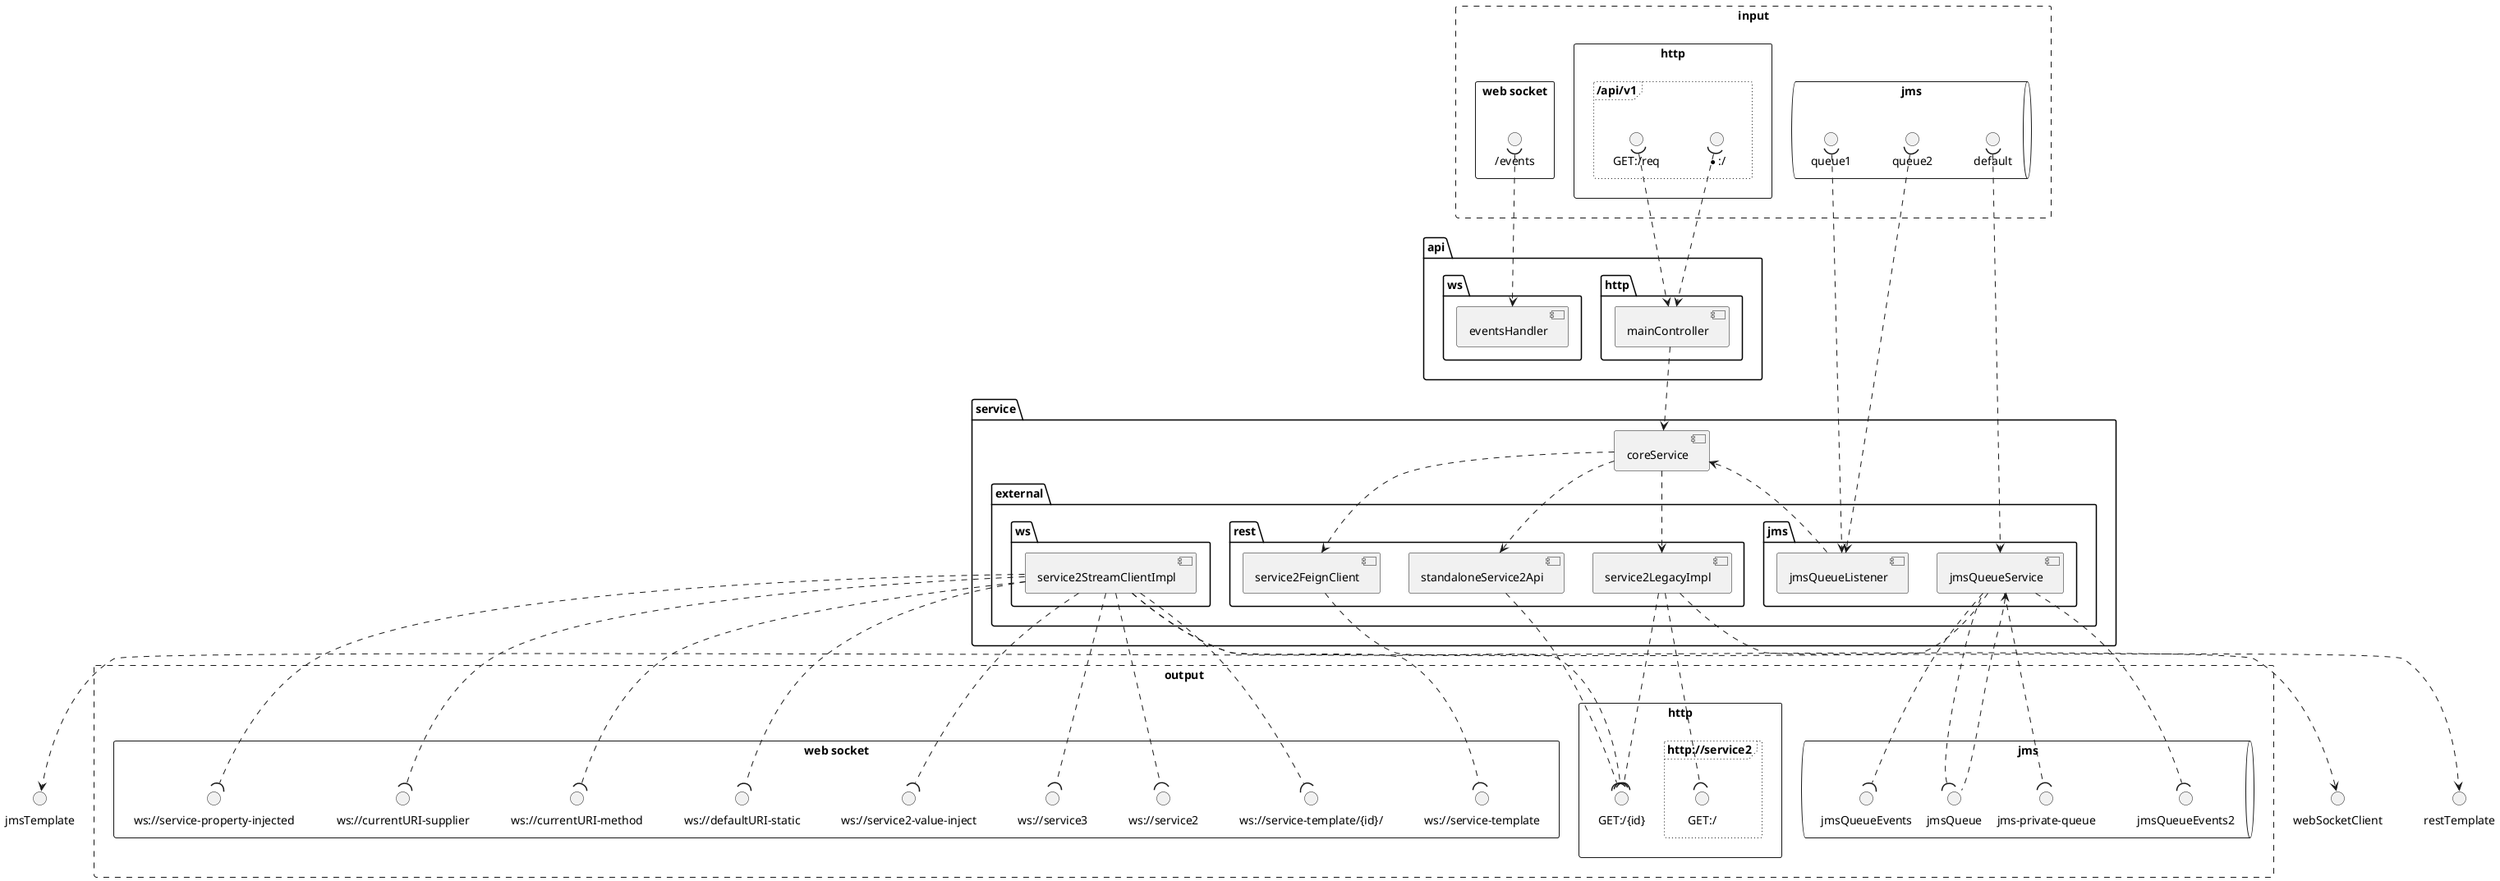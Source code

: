 @startuml
package "api" as api {
  package "http" as api.http {
    [mainController] as mainController
  }
  package "ws" as api.ws {
    [eventsHandler] as eventsHandler
  }
}
package "service" as service {
  [coreService] as coreService
  package "external" as service.external {
    package "jms" as service.external.jms {
      [jmsQueueListener] as jmsQueueListener
      [jmsQueueService] as jmsQueueService
    }
    package "rest" as service.external.rest {
      [service2LegacyImpl] as service2LegacyImpl
      [standaloneService2Api] as standaloneService2Api
      [service2FeignClient] as service2FeignClient
    }
    package "ws" as service.external.ws {
      [service2StreamClientImpl] as service2StreamClientImpl
    }
  }
}
mainController ..> coreService
coreService ..> service2FeignClient
coreService ..> service2LegacyImpl
coreService ..> standaloneService2Api
jmsQueueListener ..> coreService
jmsQueueService ..> jmsTemplate
service2LegacyImpl ..> restTemplate
service2StreamClientImpl ..> webSocketClient
rectangle "input" as input #line.dashed; {
  rectangle "http" as input.http {
    frame "/api/v1" #line.dotted; {
      interface "*:/" as in.http...
      in.http... )..> mainController
      interface "GET:/req" as in.http.GET..req
      in.http.GET..req )..> mainController
    }
  }
  rectangle "web socket" as input.websocket {
    interface "/events" as in.ws..events
    in.ws..events )..> eventsHandler
  }
  queue "jms" as input.jms {
    interface "queue1" as in.jms.queue1
    in.jms.queue1 )..> jmsQueueListener
    interface "queue2" as in.jms.queue2
    in.jms.queue2 )..> jmsQueueListener
    interface "default" as in.jms.default
    in.jms.default )..> jmsQueueService
  }
}
rectangle "output" as output #line.dashed; {
  rectangle "http" as output.http {
    interface "GET:/{id}" as out.http.GET..id
    standaloneService2Api ..( out.http.GET..id
    service2FeignClient ..( out.http.GET..id
    frame "http://service2" #line.dotted; {
      interface "GET:/" as out.http.GET..
      service2LegacyImpl ..( out.http.GET..
      service2LegacyImpl ..( out.http.GET..id
    }
  }
  rectangle "web socket" as output.websocket {
    interface "ws://service-template" as out.ws.ws...service.template
    service2StreamClientImpl ..( out.ws.ws...service.template
    interface "ws://service-template/{id}/" as out.ws.ws...service.template.id.
    service2StreamClientImpl ..( out.ws.ws...service.template.id.
    interface "ws://service2" as out.ws.ws...service2
    service2StreamClientImpl ..( out.ws.ws...service2
    interface "ws://service3" as out.ws.ws...service3
    service2StreamClientImpl ..( out.ws.ws...service3
    interface "ws://service2-value-inject" as out.ws.ws...service2.value.inject
    service2StreamClientImpl ..( out.ws.ws...service2.value.inject
    interface "ws://defaultURI-static" as out.ws.ws...defaultURI.static
    service2StreamClientImpl ..( out.ws.ws...defaultURI.static
    interface "ws://currentURI-method" as out.ws.ws...currentURI.method
    service2StreamClientImpl ..( out.ws.ws...currentURI.method
    interface "ws://currentURI-supplier" as out.ws.ws...currentURI.supplier
    service2StreamClientImpl ..( out.ws.ws...currentURI.supplier
    interface "ws://service-property-injected" as out.ws.ws...service.property.injected
    service2StreamClientImpl ..( out.ws.ws...service.property.injected
  }
  queue "jms" as output.jms {
    interface "jmsQueue" as outIn.jms.jmsQueue
    outIn.jms.jmsQueue ).. jmsQueueService
    jmsQueueService <.. outIn.jms.jmsQueue
    interface "jmsQueueEvents" as out.jms.jmsQueueEvents
    jmsQueueService ..( out.jms.jmsQueueEvents
    interface "jmsQueueEvents2" as out.jms.jmsQueueEvents2
    jmsQueueService ..( out.jms.jmsQueueEvents2
    interface "jms-private-queue" as out.jms.jms.private.queue
    jmsQueueService ..( out.jms.jms.private.queue
  }
}
@enduml

